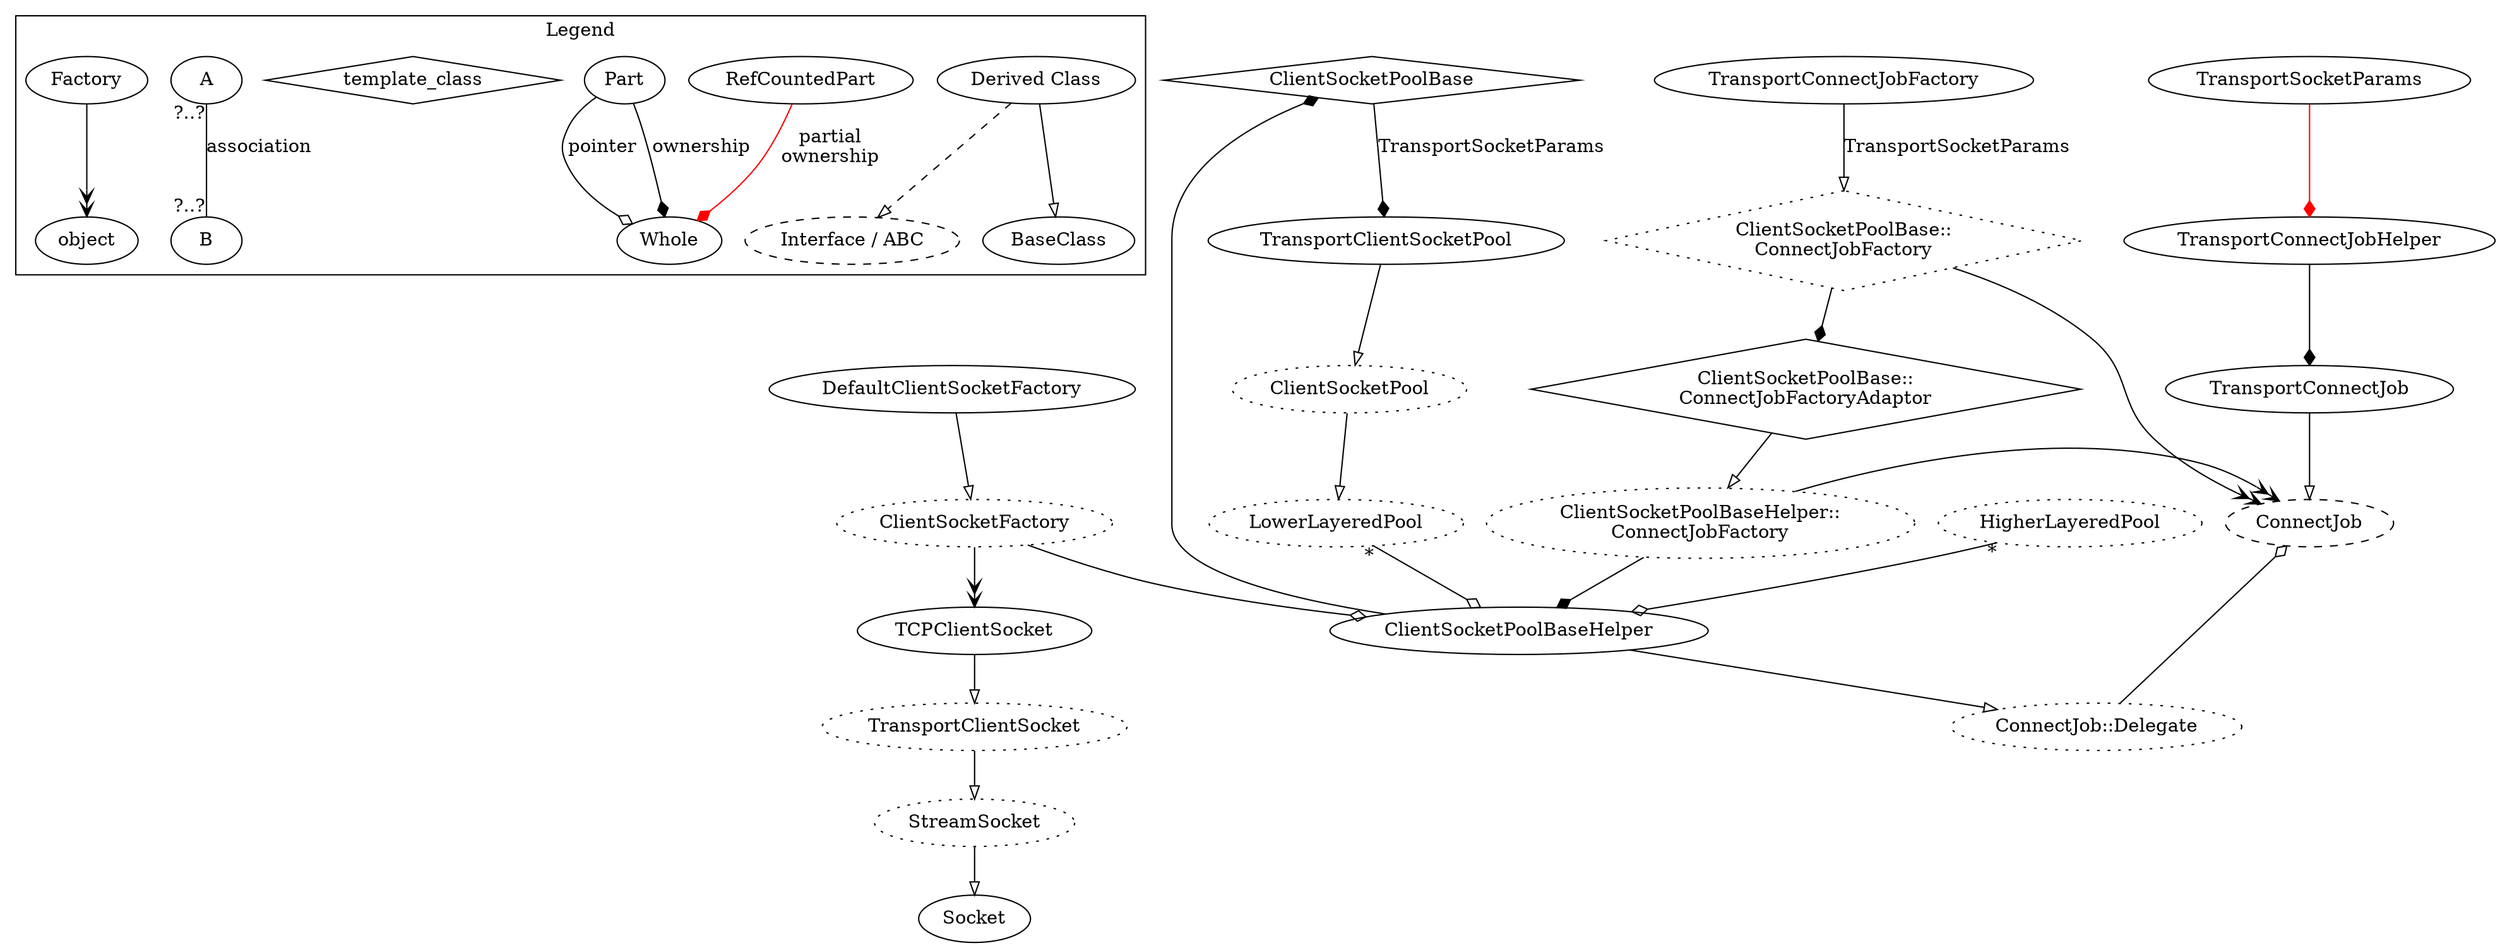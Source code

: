 digraph SocketPools {
    subgraph cluster_legend {
	label="Legend";

	## The following legend is an attempt to match UML notation,
	## except for template_class and Factory->object, which are
	## invented for this diagram.
	BaseClass;
	SubClass [label="Derived Class"];
	Whole;
	Part;
	A;
	B;
	Interface [label="Interface / ABC", style=dashed];
	template_class [shape=diamond]; # Link will name parameter(s)

	SubClass -> BaseClass [arrowhead="empty"];
	SubClass -> Interface [arrowhead="empty", style=dashed];
	Part -> Whole [arrowhead="diamond", label="ownership"];
	Part -> Whole [arrowhead="odiamond", label="pointer"];
	RefCountedPart -> Whole [arrowhead="diamond", color=red,
		                 label="partial\nownership"];
	A -> B [arrowhead="none", headlabel="?..?", taillabel="?..?",
		label="association"];
	// Often a "subgraph { rank=same; .. }" is used to wrap the
	// below to make the generative relationship distinctive
	// from the other class relationships.
	Factory -> object [arrowhead=veevee];
    };

    ClientSocketPoolBase [shape=diamond];
    ClientSocketPoolBaseHelper;

    ClientSocketPoolBaseHelper_ConnectJobFactory
        [style=dotted, label="ClientSocketPoolBaseHelper::\nConnectJobFactory"];
    ClientSocketPoolBase_ConnectJobFactory
        [style=dotted, shape=diamond,
	 label="ClientSocketPoolBase::\nConnectJobFactory"];
    ClientSocketPoolBase_ConnectJobFactoryAdaptor
        [shape=diamond,
	 label="ClientSocketPoolBase::\nConnectJobFactoryAdaptor"];

    HigherLayeredPool [style=dotted];
    LowerLayeredPool [style=dotted];
    ClientSocketPool [style=dotted];

    ConnectJob [style=dashed];
    ConnectJob_Delegate [style=dotted, label="ConnectJob::Delegate"];

    ClientSocketFactory [style=dotted];
    DefaultClientSocketFactory;
    TCPClientSocket;
    TransportClientSocket [style=dotted]
    StreamSocket [style=dotted]
    Socket;

    TransportSocketParams;
    TransportConnectJobHelper;
    TransportConnectJobFactory;
    TransportConnectJob;

    TransportClientSocketPool -> ClientSocketPool [arrowhead=empty];
    ClientSocketPool -> LowerLayeredPool [arrowhead=empty];
    ClientSocketPoolBaseHelper -> ConnectJob_Delegate [arrowhead=empty];
    TransportConnectJobFactory -> ClientSocketPoolBase_ConnectJobFactory
        [arrowhead=empty, label="TransportSocketParams"];
    ClientSocketPoolBase_ConnectJobFactoryAdaptor ->
        ClientSocketPoolBaseHelper_ConnectJobFactory
 	    [arrowhead=empty, arrowtail=none];
    TransportConnectJob -> ConnectJob [arrowhead=empty];
    DefaultClientSocketFactory -> ClientSocketFactory [arrowhead=empty];
    StreamSocket -> Socket [arrowhead=empty]
    TCPClientSocket -> TransportClientSocket [arrowhead=empty]
    TransportClientSocket -> StreamSocket [arrowhead=empty]

    ClientSocketPoolBaseHelper -> ClientSocketPoolBase [arrowhead=diamond];
    ClientSocketPoolBase -> TransportClientSocketPool
        [arrowhead=diamond, label="TransportSocketParams"];
    ClientSocketPoolBase_ConnectJobFactory ->
        ClientSocketPoolBase_ConnectJobFactoryAdaptor [arrowhead=diamond];
    ClientSocketPoolBaseHelper_ConnectJobFactory -> 
        ClientSocketPoolBaseHelper [arrowhead=diamond];
    TransportConnectJobHelper -> TransportConnectJob [arrowhead=diamond];
    TransportSocketParams -> TransportConnectJobHelper
        [arrowhead=diamond, color=red];

    ConnectJob -> ConnectJob_Delegate
        [dir=back, arrowhead=none, arrowtail=odiamond];
    HigherLayeredPool -> ClientSocketPoolBaseHelper
        [arrowhead=odiamond, taillabel="*"];
    LowerLayeredPool -> ClientSocketPoolBaseHelper
        [arrowhead=odiamond, taillabel="*"];
    ClientSocketFactory -> ClientSocketPoolBaseHelper [arrowhead=odiamond];

    subgraph {
        rank=same;
        ClientSocketPoolBaseHelper_ConnectJobFactory -> ConnectJob
            [arrowhead=veevee];
    }
    ClientSocketPoolBase_ConnectJobFactory -> ConnectJob [arrowhead=veevee];
    ClientSocketFactory -> TCPClientSocket [arrowhead=veevee]
}

